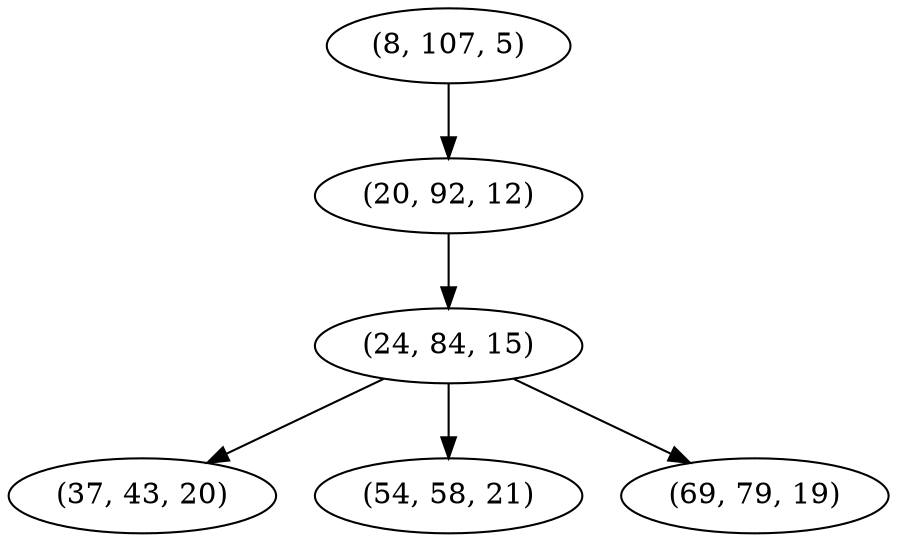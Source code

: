 digraph tree {
    "(8, 107, 5)";
    "(20, 92, 12)";
    "(24, 84, 15)";
    "(37, 43, 20)";
    "(54, 58, 21)";
    "(69, 79, 19)";
    "(8, 107, 5)" -> "(20, 92, 12)";
    "(20, 92, 12)" -> "(24, 84, 15)";
    "(24, 84, 15)" -> "(37, 43, 20)";
    "(24, 84, 15)" -> "(54, 58, 21)";
    "(24, 84, 15)" -> "(69, 79, 19)";
}
